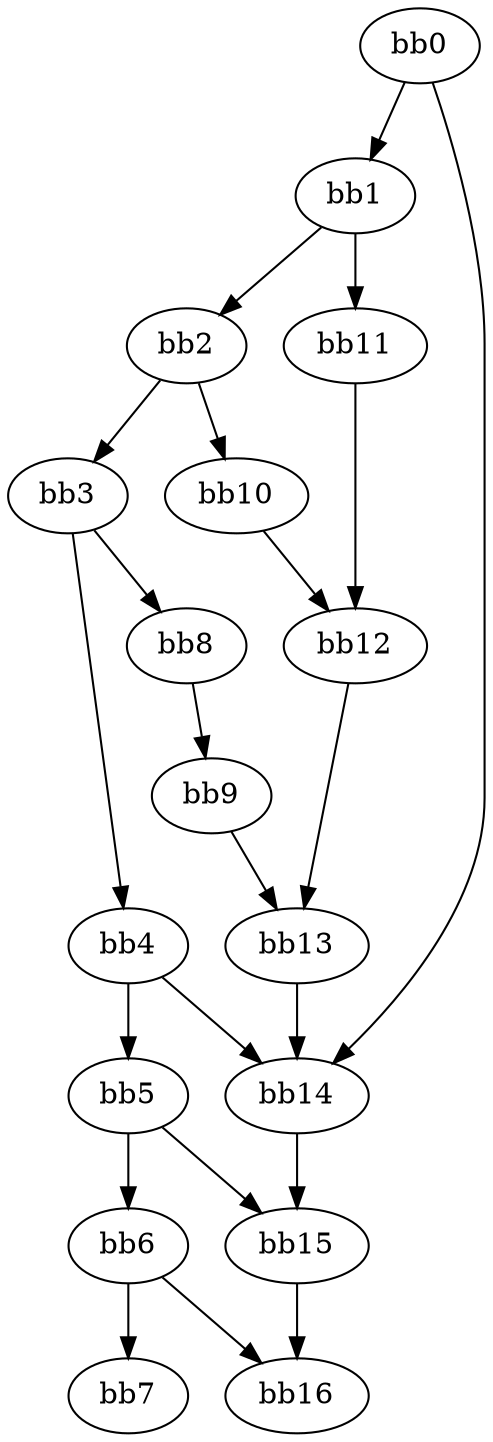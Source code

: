 digraph {
    0 [ label = "bb0\l" ]
    1 [ label = "bb1\l" ]
    2 [ label = "bb2\l" ]
    3 [ label = "bb3\l" ]
    4 [ label = "bb4\l" ]
    5 [ label = "bb5\l" ]
    6 [ label = "bb6\l" ]
    7 [ label = "bb7\l" ]
    8 [ label = "bb8\l" ]
    9 [ label = "bb9\l" ]
    10 [ label = "bb10\l" ]
    11 [ label = "bb11\l" ]
    12 [ label = "bb12\l" ]
    13 [ label = "bb13\l" ]
    14 [ label = "bb14\l" ]
    15 [ label = "bb15\l" ]
    16 [ label = "bb16\l" ]
    0 -> 1 [ ]
    0 -> 14 [ ]
    1 -> 2 [ ]
    1 -> 11 [ ]
    2 -> 3 [ ]
    2 -> 10 [ ]
    3 -> 4 [ ]
    3 -> 8 [ ]
    4 -> 5 [ ]
    4 -> 14 [ ]
    5 -> 6 [ ]
    5 -> 15 [ ]
    6 -> 7 [ ]
    6 -> 16 [ ]
    8 -> 9 [ ]
    9 -> 13 [ ]
    10 -> 12 [ ]
    11 -> 12 [ ]
    12 -> 13 [ ]
    13 -> 14 [ ]
    14 -> 15 [ ]
    15 -> 16 [ ]
}

